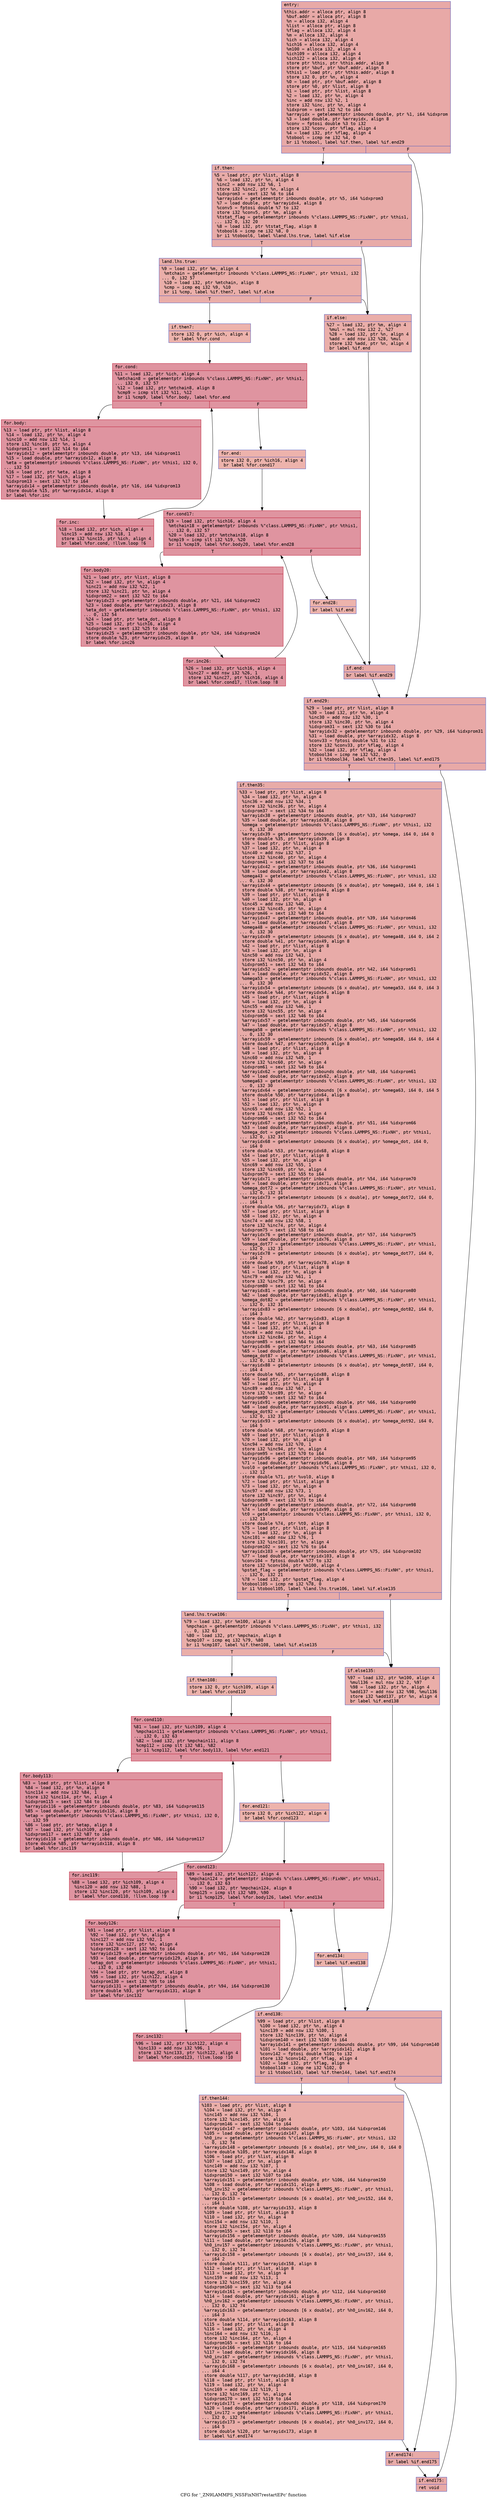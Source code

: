 digraph "CFG for '_ZN9LAMMPS_NS5FixNH7restartEPc' function" {
	label="CFG for '_ZN9LAMMPS_NS5FixNH7restartEPc' function";

	Node0x55b2c7d736d0 [shape=record,color="#3d50c3ff", style=filled, fillcolor="#ca3b3770" fontname="Courier",label="{entry:\l|  %this.addr = alloca ptr, align 8\l  %buf.addr = alloca ptr, align 8\l  %n = alloca i32, align 4\l  %list = alloca ptr, align 8\l  %flag = alloca i32, align 4\l  %m = alloca i32, align 4\l  %ich = alloca i32, align 4\l  %ich16 = alloca i32, align 4\l  %m100 = alloca i32, align 4\l  %ich109 = alloca i32, align 4\l  %ich122 = alloca i32, align 4\l  store ptr %this, ptr %this.addr, align 8\l  store ptr %buf, ptr %buf.addr, align 8\l  %this1 = load ptr, ptr %this.addr, align 8\l  store i32 0, ptr %n, align 4\l  %0 = load ptr, ptr %buf.addr, align 8\l  store ptr %0, ptr %list, align 8\l  %1 = load ptr, ptr %list, align 8\l  %2 = load i32, ptr %n, align 4\l  %inc = add nsw i32 %2, 1\l  store i32 %inc, ptr %n, align 4\l  %idxprom = sext i32 %2 to i64\l  %arrayidx = getelementptr inbounds double, ptr %1, i64 %idxprom\l  %3 = load double, ptr %arrayidx, align 8\l  %conv = fptosi double %3 to i32\l  store i32 %conv, ptr %flag, align 4\l  %4 = load i32, ptr %flag, align 4\l  %tobool = icmp ne i32 %4, 0\l  br i1 %tobool, label %if.then, label %if.end29\l|{<s0>T|<s1>F}}"];
	Node0x55b2c7d736d0:s0 -> Node0x55b2c7d77430[tooltip="entry -> if.then\nProbability 62.50%" ];
	Node0x55b2c7d736d0:s1 -> Node0x55b2c7d774a0[tooltip="entry -> if.end29\nProbability 37.50%" ];
	Node0x55b2c7d77430 [shape=record,color="#3d50c3ff", style=filled, fillcolor="#cc403a70" fontname="Courier",label="{if.then:\l|  %5 = load ptr, ptr %list, align 8\l  %6 = load i32, ptr %n, align 4\l  %inc2 = add nsw i32 %6, 1\l  store i32 %inc2, ptr %n, align 4\l  %idxprom3 = sext i32 %6 to i64\l  %arrayidx4 = getelementptr inbounds double, ptr %5, i64 %idxprom3\l  %7 = load double, ptr %arrayidx4, align 8\l  %conv5 = fptosi double %7 to i32\l  store i32 %conv5, ptr %m, align 4\l  %tstat_flag = getelementptr inbounds %\"class.LAMMPS_NS::FixNH\", ptr %this1,\l... i32 0, i32 20\l  %8 = load i32, ptr %tstat_flag, align 8\l  %tobool6 = icmp ne i32 %8, 0\l  br i1 %tobool6, label %land.lhs.true, label %if.else\l|{<s0>T|<s1>F}}"];
	Node0x55b2c7d77430:s0 -> Node0x55b2c7d77f20[tooltip="if.then -> land.lhs.true\nProbability 62.50%" ];
	Node0x55b2c7d77430:s1 -> Node0x55b2c7d77f70[tooltip="if.then -> if.else\nProbability 37.50%" ];
	Node0x55b2c7d77f20 [shape=record,color="#3d50c3ff", style=filled, fillcolor="#d0473d70" fontname="Courier",label="{land.lhs.true:\l|  %9 = load i32, ptr %m, align 4\l  %mtchain = getelementptr inbounds %\"class.LAMMPS_NS::FixNH\", ptr %this1, i32\l... 0, i32 57\l  %10 = load i32, ptr %mtchain, align 8\l  %cmp = icmp eq i32 %9, %10\l  br i1 %cmp, label %if.then7, label %if.else\l|{<s0>T|<s1>F}}"];
	Node0x55b2c7d77f20:s0 -> Node0x55b2c7d78320[tooltip="land.lhs.true -> if.then7\nProbability 50.00%" ];
	Node0x55b2c7d77f20:s1 -> Node0x55b2c7d77f70[tooltip="land.lhs.true -> if.else\nProbability 50.00%" ];
	Node0x55b2c7d78320 [shape=record,color="#3d50c3ff", style=filled, fillcolor="#d6524470" fontname="Courier",label="{if.then7:\l|  store i32 0, ptr %ich, align 4\l  br label %for.cond\l}"];
	Node0x55b2c7d78320 -> Node0x55b2c7d784f0[tooltip="if.then7 -> for.cond\nProbability 100.00%" ];
	Node0x55b2c7d784f0 [shape=record,color="#b70d28ff", style=filled, fillcolor="#b70d2870" fontname="Courier",label="{for.cond:\l|  %11 = load i32, ptr %ich, align 4\l  %mtchain8 = getelementptr inbounds %\"class.LAMMPS_NS::FixNH\", ptr %this1,\l... i32 0, i32 57\l  %12 = load i32, ptr %mtchain8, align 8\l  %cmp9 = icmp slt i32 %11, %12\l  br i1 %cmp9, label %for.body, label %for.end\l|{<s0>T|<s1>F}}"];
	Node0x55b2c7d784f0:s0 -> Node0x55b2c7d78880[tooltip="for.cond -> for.body\nProbability 96.88%" ];
	Node0x55b2c7d784f0:s1 -> Node0x55b2c7d78900[tooltip="for.cond -> for.end\nProbability 3.12%" ];
	Node0x55b2c7d78880 [shape=record,color="#b70d28ff", style=filled, fillcolor="#b70d2870" fontname="Courier",label="{for.body:\l|  %13 = load ptr, ptr %list, align 8\l  %14 = load i32, ptr %n, align 4\l  %inc10 = add nsw i32 %14, 1\l  store i32 %inc10, ptr %n, align 4\l  %idxprom11 = sext i32 %14 to i64\l  %arrayidx12 = getelementptr inbounds double, ptr %13, i64 %idxprom11\l  %15 = load double, ptr %arrayidx12, align 8\l  %eta = getelementptr inbounds %\"class.LAMMPS_NS::FixNH\", ptr %this1, i32 0,\l... i32 53\l  %16 = load ptr, ptr %eta, align 8\l  %17 = load i32, ptr %ich, align 4\l  %idxprom13 = sext i32 %17 to i64\l  %arrayidx14 = getelementptr inbounds double, ptr %16, i64 %idxprom13\l  store double %15, ptr %arrayidx14, align 8\l  br label %for.inc\l}"];
	Node0x55b2c7d78880 -> Node0x55b2c7d79250[tooltip="for.body -> for.inc\nProbability 100.00%" ];
	Node0x55b2c7d79250 [shape=record,color="#b70d28ff", style=filled, fillcolor="#b70d2870" fontname="Courier",label="{for.inc:\l|  %18 = load i32, ptr %ich, align 4\l  %inc15 = add nsw i32 %18, 1\l  store i32 %inc15, ptr %ich, align 4\l  br label %for.cond, !llvm.loop !6\l}"];
	Node0x55b2c7d79250 -> Node0x55b2c7d784f0[tooltip="for.inc -> for.cond\nProbability 100.00%" ];
	Node0x55b2c7d78900 [shape=record,color="#3d50c3ff", style=filled, fillcolor="#d6524470" fontname="Courier",label="{for.end:\l|  store i32 0, ptr %ich16, align 4\l  br label %for.cond17\l}"];
	Node0x55b2c7d78900 -> Node0x55b2c7d79760[tooltip="for.end -> for.cond17\nProbability 100.00%" ];
	Node0x55b2c7d79760 [shape=record,color="#b70d28ff", style=filled, fillcolor="#b70d2870" fontname="Courier",label="{for.cond17:\l|  %19 = load i32, ptr %ich16, align 4\l  %mtchain18 = getelementptr inbounds %\"class.LAMMPS_NS::FixNH\", ptr %this1,\l... i32 0, i32 57\l  %20 = load i32, ptr %mtchain18, align 8\l  %cmp19 = icmp slt i32 %19, %20\l  br i1 %cmp19, label %for.body20, label %for.end28\l|{<s0>T|<s1>F}}"];
	Node0x55b2c7d79760:s0 -> Node0x55b2c7d77990[tooltip="for.cond17 -> for.body20\nProbability 96.88%" ];
	Node0x55b2c7d79760:s1 -> Node0x55b2c7d77a10[tooltip="for.cond17 -> for.end28\nProbability 3.12%" ];
	Node0x55b2c7d77990 [shape=record,color="#b70d28ff", style=filled, fillcolor="#b70d2870" fontname="Courier",label="{for.body20:\l|  %21 = load ptr, ptr %list, align 8\l  %22 = load i32, ptr %n, align 4\l  %inc21 = add nsw i32 %22, 1\l  store i32 %inc21, ptr %n, align 4\l  %idxprom22 = sext i32 %22 to i64\l  %arrayidx23 = getelementptr inbounds double, ptr %21, i64 %idxprom22\l  %23 = load double, ptr %arrayidx23, align 8\l  %eta_dot = getelementptr inbounds %\"class.LAMMPS_NS::FixNH\", ptr %this1, i32\l... 0, i32 54\l  %24 = load ptr, ptr %eta_dot, align 8\l  %25 = load i32, ptr %ich16, align 4\l  %idxprom24 = sext i32 %25 to i64\l  %arrayidx25 = getelementptr inbounds double, ptr %24, i64 %idxprom24\l  store double %23, ptr %arrayidx25, align 8\l  br label %for.inc26\l}"];
	Node0x55b2c7d77990 -> Node0x55b2c7d7a7d0[tooltip="for.body20 -> for.inc26\nProbability 100.00%" ];
	Node0x55b2c7d7a7d0 [shape=record,color="#b70d28ff", style=filled, fillcolor="#b70d2870" fontname="Courier",label="{for.inc26:\l|  %26 = load i32, ptr %ich16, align 4\l  %inc27 = add nsw i32 %26, 1\l  store i32 %inc27, ptr %ich16, align 4\l  br label %for.cond17, !llvm.loop !8\l}"];
	Node0x55b2c7d7a7d0 -> Node0x55b2c7d79760[tooltip="for.inc26 -> for.cond17\nProbability 100.00%" ];
	Node0x55b2c7d77a10 [shape=record,color="#3d50c3ff", style=filled, fillcolor="#d6524470" fontname="Courier",label="{for.end28:\l|  br label %if.end\l}"];
	Node0x55b2c7d77a10 -> Node0x55b2c7d7ac50[tooltip="for.end28 -> if.end\nProbability 100.00%" ];
	Node0x55b2c7d77f70 [shape=record,color="#3d50c3ff", style=filled, fillcolor="#d0473d70" fontname="Courier",label="{if.else:\l|  %27 = load i32, ptr %m, align 4\l  %mul = mul nsw i32 2, %27\l  %28 = load i32, ptr %n, align 4\l  %add = add nsw i32 %28, %mul\l  store i32 %add, ptr %n, align 4\l  br label %if.end\l}"];
	Node0x55b2c7d77f70 -> Node0x55b2c7d7ac50[tooltip="if.else -> if.end\nProbability 100.00%" ];
	Node0x55b2c7d7ac50 [shape=record,color="#3d50c3ff", style=filled, fillcolor="#cc403a70" fontname="Courier",label="{if.end:\l|  br label %if.end29\l}"];
	Node0x55b2c7d7ac50 -> Node0x55b2c7d774a0[tooltip="if.end -> if.end29\nProbability 100.00%" ];
	Node0x55b2c7d774a0 [shape=record,color="#3d50c3ff", style=filled, fillcolor="#ca3b3770" fontname="Courier",label="{if.end29:\l|  %29 = load ptr, ptr %list, align 8\l  %30 = load i32, ptr %n, align 4\l  %inc30 = add nsw i32 %30, 1\l  store i32 %inc30, ptr %n, align 4\l  %idxprom31 = sext i32 %30 to i64\l  %arrayidx32 = getelementptr inbounds double, ptr %29, i64 %idxprom31\l  %31 = load double, ptr %arrayidx32, align 8\l  %conv33 = fptosi double %31 to i32\l  store i32 %conv33, ptr %flag, align 4\l  %32 = load i32, ptr %flag, align 4\l  %tobool34 = icmp ne i32 %32, 0\l  br i1 %tobool34, label %if.then35, label %if.end175\l|{<s0>T|<s1>F}}"];
	Node0x55b2c7d774a0:s0 -> Node0x55b2c7d7b7c0[tooltip="if.end29 -> if.then35\nProbability 62.50%" ];
	Node0x55b2c7d774a0:s1 -> Node0x55b2c7d7b840[tooltip="if.end29 -> if.end175\nProbability 37.50%" ];
	Node0x55b2c7d7b7c0 [shape=record,color="#3d50c3ff", style=filled, fillcolor="#cc403a70" fontname="Courier",label="{if.then35:\l|  %33 = load ptr, ptr %list, align 8\l  %34 = load i32, ptr %n, align 4\l  %inc36 = add nsw i32 %34, 1\l  store i32 %inc36, ptr %n, align 4\l  %idxprom37 = sext i32 %34 to i64\l  %arrayidx38 = getelementptr inbounds double, ptr %33, i64 %idxprom37\l  %35 = load double, ptr %arrayidx38, align 8\l  %omega = getelementptr inbounds %\"class.LAMMPS_NS::FixNH\", ptr %this1, i32\l... 0, i32 30\l  %arrayidx39 = getelementptr inbounds [6 x double], ptr %omega, i64 0, i64 0\l  store double %35, ptr %arrayidx39, align 8\l  %36 = load ptr, ptr %list, align 8\l  %37 = load i32, ptr %n, align 4\l  %inc40 = add nsw i32 %37, 1\l  store i32 %inc40, ptr %n, align 4\l  %idxprom41 = sext i32 %37 to i64\l  %arrayidx42 = getelementptr inbounds double, ptr %36, i64 %idxprom41\l  %38 = load double, ptr %arrayidx42, align 8\l  %omega43 = getelementptr inbounds %\"class.LAMMPS_NS::FixNH\", ptr %this1, i32\l... 0, i32 30\l  %arrayidx44 = getelementptr inbounds [6 x double], ptr %omega43, i64 0, i64 1\l  store double %38, ptr %arrayidx44, align 8\l  %39 = load ptr, ptr %list, align 8\l  %40 = load i32, ptr %n, align 4\l  %inc45 = add nsw i32 %40, 1\l  store i32 %inc45, ptr %n, align 4\l  %idxprom46 = sext i32 %40 to i64\l  %arrayidx47 = getelementptr inbounds double, ptr %39, i64 %idxprom46\l  %41 = load double, ptr %arrayidx47, align 8\l  %omega48 = getelementptr inbounds %\"class.LAMMPS_NS::FixNH\", ptr %this1, i32\l... 0, i32 30\l  %arrayidx49 = getelementptr inbounds [6 x double], ptr %omega48, i64 0, i64 2\l  store double %41, ptr %arrayidx49, align 8\l  %42 = load ptr, ptr %list, align 8\l  %43 = load i32, ptr %n, align 4\l  %inc50 = add nsw i32 %43, 1\l  store i32 %inc50, ptr %n, align 4\l  %idxprom51 = sext i32 %43 to i64\l  %arrayidx52 = getelementptr inbounds double, ptr %42, i64 %idxprom51\l  %44 = load double, ptr %arrayidx52, align 8\l  %omega53 = getelementptr inbounds %\"class.LAMMPS_NS::FixNH\", ptr %this1, i32\l... 0, i32 30\l  %arrayidx54 = getelementptr inbounds [6 x double], ptr %omega53, i64 0, i64 3\l  store double %44, ptr %arrayidx54, align 8\l  %45 = load ptr, ptr %list, align 8\l  %46 = load i32, ptr %n, align 4\l  %inc55 = add nsw i32 %46, 1\l  store i32 %inc55, ptr %n, align 4\l  %idxprom56 = sext i32 %46 to i64\l  %arrayidx57 = getelementptr inbounds double, ptr %45, i64 %idxprom56\l  %47 = load double, ptr %arrayidx57, align 8\l  %omega58 = getelementptr inbounds %\"class.LAMMPS_NS::FixNH\", ptr %this1, i32\l... 0, i32 30\l  %arrayidx59 = getelementptr inbounds [6 x double], ptr %omega58, i64 0, i64 4\l  store double %47, ptr %arrayidx59, align 8\l  %48 = load ptr, ptr %list, align 8\l  %49 = load i32, ptr %n, align 4\l  %inc60 = add nsw i32 %49, 1\l  store i32 %inc60, ptr %n, align 4\l  %idxprom61 = sext i32 %49 to i64\l  %arrayidx62 = getelementptr inbounds double, ptr %48, i64 %idxprom61\l  %50 = load double, ptr %arrayidx62, align 8\l  %omega63 = getelementptr inbounds %\"class.LAMMPS_NS::FixNH\", ptr %this1, i32\l... 0, i32 30\l  %arrayidx64 = getelementptr inbounds [6 x double], ptr %omega63, i64 0, i64 5\l  store double %50, ptr %arrayidx64, align 8\l  %51 = load ptr, ptr %list, align 8\l  %52 = load i32, ptr %n, align 4\l  %inc65 = add nsw i32 %52, 1\l  store i32 %inc65, ptr %n, align 4\l  %idxprom66 = sext i32 %52 to i64\l  %arrayidx67 = getelementptr inbounds double, ptr %51, i64 %idxprom66\l  %53 = load double, ptr %arrayidx67, align 8\l  %omega_dot = getelementptr inbounds %\"class.LAMMPS_NS::FixNH\", ptr %this1,\l... i32 0, i32 31\l  %arrayidx68 = getelementptr inbounds [6 x double], ptr %omega_dot, i64 0,\l... i64 0\l  store double %53, ptr %arrayidx68, align 8\l  %54 = load ptr, ptr %list, align 8\l  %55 = load i32, ptr %n, align 4\l  %inc69 = add nsw i32 %55, 1\l  store i32 %inc69, ptr %n, align 4\l  %idxprom70 = sext i32 %55 to i64\l  %arrayidx71 = getelementptr inbounds double, ptr %54, i64 %idxprom70\l  %56 = load double, ptr %arrayidx71, align 8\l  %omega_dot72 = getelementptr inbounds %\"class.LAMMPS_NS::FixNH\", ptr %this1,\l... i32 0, i32 31\l  %arrayidx73 = getelementptr inbounds [6 x double], ptr %omega_dot72, i64 0,\l... i64 1\l  store double %56, ptr %arrayidx73, align 8\l  %57 = load ptr, ptr %list, align 8\l  %58 = load i32, ptr %n, align 4\l  %inc74 = add nsw i32 %58, 1\l  store i32 %inc74, ptr %n, align 4\l  %idxprom75 = sext i32 %58 to i64\l  %arrayidx76 = getelementptr inbounds double, ptr %57, i64 %idxprom75\l  %59 = load double, ptr %arrayidx76, align 8\l  %omega_dot77 = getelementptr inbounds %\"class.LAMMPS_NS::FixNH\", ptr %this1,\l... i32 0, i32 31\l  %arrayidx78 = getelementptr inbounds [6 x double], ptr %omega_dot77, i64 0,\l... i64 2\l  store double %59, ptr %arrayidx78, align 8\l  %60 = load ptr, ptr %list, align 8\l  %61 = load i32, ptr %n, align 4\l  %inc79 = add nsw i32 %61, 1\l  store i32 %inc79, ptr %n, align 4\l  %idxprom80 = sext i32 %61 to i64\l  %arrayidx81 = getelementptr inbounds double, ptr %60, i64 %idxprom80\l  %62 = load double, ptr %arrayidx81, align 8\l  %omega_dot82 = getelementptr inbounds %\"class.LAMMPS_NS::FixNH\", ptr %this1,\l... i32 0, i32 31\l  %arrayidx83 = getelementptr inbounds [6 x double], ptr %omega_dot82, i64 0,\l... i64 3\l  store double %62, ptr %arrayidx83, align 8\l  %63 = load ptr, ptr %list, align 8\l  %64 = load i32, ptr %n, align 4\l  %inc84 = add nsw i32 %64, 1\l  store i32 %inc84, ptr %n, align 4\l  %idxprom85 = sext i32 %64 to i64\l  %arrayidx86 = getelementptr inbounds double, ptr %63, i64 %idxprom85\l  %65 = load double, ptr %arrayidx86, align 8\l  %omega_dot87 = getelementptr inbounds %\"class.LAMMPS_NS::FixNH\", ptr %this1,\l... i32 0, i32 31\l  %arrayidx88 = getelementptr inbounds [6 x double], ptr %omega_dot87, i64 0,\l... i64 4\l  store double %65, ptr %arrayidx88, align 8\l  %66 = load ptr, ptr %list, align 8\l  %67 = load i32, ptr %n, align 4\l  %inc89 = add nsw i32 %67, 1\l  store i32 %inc89, ptr %n, align 4\l  %idxprom90 = sext i32 %67 to i64\l  %arrayidx91 = getelementptr inbounds double, ptr %66, i64 %idxprom90\l  %68 = load double, ptr %arrayidx91, align 8\l  %omega_dot92 = getelementptr inbounds %\"class.LAMMPS_NS::FixNH\", ptr %this1,\l... i32 0, i32 31\l  %arrayidx93 = getelementptr inbounds [6 x double], ptr %omega_dot92, i64 0,\l... i64 5\l  store double %68, ptr %arrayidx93, align 8\l  %69 = load ptr, ptr %list, align 8\l  %70 = load i32, ptr %n, align 4\l  %inc94 = add nsw i32 %70, 1\l  store i32 %inc94, ptr %n, align 4\l  %idxprom95 = sext i32 %70 to i64\l  %arrayidx96 = getelementptr inbounds double, ptr %69, i64 %idxprom95\l  %71 = load double, ptr %arrayidx96, align 8\l  %vol0 = getelementptr inbounds %\"class.LAMMPS_NS::FixNH\", ptr %this1, i32 0,\l... i32 12\l  store double %71, ptr %vol0, align 8\l  %72 = load ptr, ptr %list, align 8\l  %73 = load i32, ptr %n, align 4\l  %inc97 = add nsw i32 %73, 1\l  store i32 %inc97, ptr %n, align 4\l  %idxprom98 = sext i32 %73 to i64\l  %arrayidx99 = getelementptr inbounds double, ptr %72, i64 %idxprom98\l  %74 = load double, ptr %arrayidx99, align 8\l  %t0 = getelementptr inbounds %\"class.LAMMPS_NS::FixNH\", ptr %this1, i32 0,\l... i32 13\l  store double %74, ptr %t0, align 8\l  %75 = load ptr, ptr %list, align 8\l  %76 = load i32, ptr %n, align 4\l  %inc101 = add nsw i32 %76, 1\l  store i32 %inc101, ptr %n, align 4\l  %idxprom102 = sext i32 %76 to i64\l  %arrayidx103 = getelementptr inbounds double, ptr %75, i64 %idxprom102\l  %77 = load double, ptr %arrayidx103, align 8\l  %conv104 = fptosi double %77 to i32\l  store i32 %conv104, ptr %m100, align 4\l  %pstat_flag = getelementptr inbounds %\"class.LAMMPS_NS::FixNH\", ptr %this1,\l... i32 0, i32 21\l  %78 = load i32, ptr %pstat_flag, align 4\l  %tobool105 = icmp ne i32 %78, 0\l  br i1 %tobool105, label %land.lhs.true106, label %if.else135\l|{<s0>T|<s1>F}}"];
	Node0x55b2c7d7b7c0:s0 -> Node0x55b2c7d82b80[tooltip="if.then35 -> land.lhs.true106\nProbability 62.50%" ];
	Node0x55b2c7d7b7c0:s1 -> Node0x55b2c7d82c20[tooltip="if.then35 -> if.else135\nProbability 37.50%" ];
	Node0x55b2c7d82b80 [shape=record,color="#3d50c3ff", style=filled, fillcolor="#d0473d70" fontname="Courier",label="{land.lhs.true106:\l|  %79 = load i32, ptr %m100, align 4\l  %mpchain = getelementptr inbounds %\"class.LAMMPS_NS::FixNH\", ptr %this1, i32\l... 0, i32 63\l  %80 = load i32, ptr %mpchain, align 8\l  %cmp107 = icmp eq i32 %79, %80\l  br i1 %cmp107, label %if.then108, label %if.else135\l|{<s0>T|<s1>F}}"];
	Node0x55b2c7d82b80:s0 -> Node0x55b2c7d82ff0[tooltip="land.lhs.true106 -> if.then108\nProbability 50.00%" ];
	Node0x55b2c7d82b80:s1 -> Node0x55b2c7d82c20[tooltip="land.lhs.true106 -> if.else135\nProbability 50.00%" ];
	Node0x55b2c7d82ff0 [shape=record,color="#3d50c3ff", style=filled, fillcolor="#d6524470" fontname="Courier",label="{if.then108:\l|  store i32 0, ptr %ich109, align 4\l  br label %for.cond110\l}"];
	Node0x55b2c7d82ff0 -> Node0x55b2c7d83190[tooltip="if.then108 -> for.cond110\nProbability 100.00%" ];
	Node0x55b2c7d83190 [shape=record,color="#b70d28ff", style=filled, fillcolor="#b70d2870" fontname="Courier",label="{for.cond110:\l|  %81 = load i32, ptr %ich109, align 4\l  %mpchain111 = getelementptr inbounds %\"class.LAMMPS_NS::FixNH\", ptr %this1,\l... i32 0, i32 63\l  %82 = load i32, ptr %mpchain111, align 8\l  %cmp112 = icmp slt i32 %81, %82\l  br i1 %cmp112, label %for.body113, label %for.end121\l|{<s0>T|<s1>F}}"];
	Node0x55b2c7d83190:s0 -> Node0x55b2c7d834f0[tooltip="for.cond110 -> for.body113\nProbability 96.88%" ];
	Node0x55b2c7d83190:s1 -> Node0x55b2c7d83570[tooltip="for.cond110 -> for.end121\nProbability 3.12%" ];
	Node0x55b2c7d834f0 [shape=record,color="#b70d28ff", style=filled, fillcolor="#b70d2870" fontname="Courier",label="{for.body113:\l|  %83 = load ptr, ptr %list, align 8\l  %84 = load i32, ptr %n, align 4\l  %inc114 = add nsw i32 %84, 1\l  store i32 %inc114, ptr %n, align 4\l  %idxprom115 = sext i32 %84 to i64\l  %arrayidx116 = getelementptr inbounds double, ptr %83, i64 %idxprom115\l  %85 = load double, ptr %arrayidx116, align 8\l  %etap = getelementptr inbounds %\"class.LAMMPS_NS::FixNH\", ptr %this1, i32 0,\l... i32 59\l  %86 = load ptr, ptr %etap, align 8\l  %87 = load i32, ptr %ich109, align 4\l  %idxprom117 = sext i32 %87 to i64\l  %arrayidx118 = getelementptr inbounds double, ptr %86, i64 %idxprom117\l  store double %85, ptr %arrayidx118, align 8\l  br label %for.inc119\l}"];
	Node0x55b2c7d834f0 -> Node0x55b2c7d83ed0[tooltip="for.body113 -> for.inc119\nProbability 100.00%" ];
	Node0x55b2c7d83ed0 [shape=record,color="#b70d28ff", style=filled, fillcolor="#b70d2870" fontname="Courier",label="{for.inc119:\l|  %88 = load i32, ptr %ich109, align 4\l  %inc120 = add nsw i32 %88, 1\l  store i32 %inc120, ptr %ich109, align 4\l  br label %for.cond110, !llvm.loop !9\l}"];
	Node0x55b2c7d83ed0 -> Node0x55b2c7d83190[tooltip="for.inc119 -> for.cond110\nProbability 100.00%" ];
	Node0x55b2c7d83570 [shape=record,color="#3d50c3ff", style=filled, fillcolor="#d6524470" fontname="Courier",label="{for.end121:\l|  store i32 0, ptr %ich122, align 4\l  br label %for.cond123\l}"];
	Node0x55b2c7d83570 -> Node0x55b2c7d843f0[tooltip="for.end121 -> for.cond123\nProbability 100.00%" ];
	Node0x55b2c7d843f0 [shape=record,color="#b70d28ff", style=filled, fillcolor="#b70d2870" fontname="Courier",label="{for.cond123:\l|  %89 = load i32, ptr %ich122, align 4\l  %mpchain124 = getelementptr inbounds %\"class.LAMMPS_NS::FixNH\", ptr %this1,\l... i32 0, i32 63\l  %90 = load i32, ptr %mpchain124, align 8\l  %cmp125 = icmp slt i32 %89, %90\l  br i1 %cmp125, label %for.body126, label %for.end134\l|{<s0>T|<s1>F}}"];
	Node0x55b2c7d843f0:s0 -> Node0x55b2c7d84780[tooltip="for.cond123 -> for.body126\nProbability 96.88%" ];
	Node0x55b2c7d843f0:s1 -> Node0x55b2c7d84800[tooltip="for.cond123 -> for.end134\nProbability 3.12%" ];
	Node0x55b2c7d84780 [shape=record,color="#b70d28ff", style=filled, fillcolor="#b70d2870" fontname="Courier",label="{for.body126:\l|  %91 = load ptr, ptr %list, align 8\l  %92 = load i32, ptr %n, align 4\l  %inc127 = add nsw i32 %92, 1\l  store i32 %inc127, ptr %n, align 4\l  %idxprom128 = sext i32 %92 to i64\l  %arrayidx129 = getelementptr inbounds double, ptr %91, i64 %idxprom128\l  %93 = load double, ptr %arrayidx129, align 8\l  %etap_dot = getelementptr inbounds %\"class.LAMMPS_NS::FixNH\", ptr %this1,\l... i32 0, i32 60\l  %94 = load ptr, ptr %etap_dot, align 8\l  %95 = load i32, ptr %ich122, align 4\l  %idxprom130 = sext i32 %95 to i64\l  %arrayidx131 = getelementptr inbounds double, ptr %94, i64 %idxprom130\l  store double %93, ptr %arrayidx131, align 8\l  br label %for.inc132\l}"];
	Node0x55b2c7d84780 -> Node0x55b2c7d7da80[tooltip="for.body126 -> for.inc132\nProbability 100.00%" ];
	Node0x55b2c7d7da80 [shape=record,color="#b70d28ff", style=filled, fillcolor="#b70d2870" fontname="Courier",label="{for.inc132:\l|  %96 = load i32, ptr %ich122, align 4\l  %inc133 = add nsw i32 %96, 1\l  store i32 %inc133, ptr %ich122, align 4\l  br label %for.cond123, !llvm.loop !10\l}"];
	Node0x55b2c7d7da80 -> Node0x55b2c7d843f0[tooltip="for.inc132 -> for.cond123\nProbability 100.00%" ];
	Node0x55b2c7d84800 [shape=record,color="#3d50c3ff", style=filled, fillcolor="#d6524470" fontname="Courier",label="{for.end134:\l|  br label %if.end138\l}"];
	Node0x55b2c7d84800 -> Node0x55b2c7d7df00[tooltip="for.end134 -> if.end138\nProbability 100.00%" ];
	Node0x55b2c7d82c20 [shape=record,color="#3d50c3ff", style=filled, fillcolor="#d0473d70" fontname="Courier",label="{if.else135:\l|  %97 = load i32, ptr %m100, align 4\l  %mul136 = mul nsw i32 2, %97\l  %98 = load i32, ptr %n, align 4\l  %add137 = add nsw i32 %98, %mul136\l  store i32 %add137, ptr %n, align 4\l  br label %if.end138\l}"];
	Node0x55b2c7d82c20 -> Node0x55b2c7d7df00[tooltip="if.else135 -> if.end138\nProbability 100.00%" ];
	Node0x55b2c7d7df00 [shape=record,color="#3d50c3ff", style=filled, fillcolor="#cc403a70" fontname="Courier",label="{if.end138:\l|  %99 = load ptr, ptr %list, align 8\l  %100 = load i32, ptr %n, align 4\l  %inc139 = add nsw i32 %100, 1\l  store i32 %inc139, ptr %n, align 4\l  %idxprom140 = sext i32 %100 to i64\l  %arrayidx141 = getelementptr inbounds double, ptr %99, i64 %idxprom140\l  %101 = load double, ptr %arrayidx141, align 8\l  %conv142 = fptosi double %101 to i32\l  store i32 %conv142, ptr %flag, align 4\l  %102 = load i32, ptr %flag, align 4\l  %tobool143 = icmp ne i32 %102, 0\l  br i1 %tobool143, label %if.then144, label %if.end174\l|{<s0>T|<s1>F}}"];
	Node0x55b2c7d7df00:s0 -> Node0x55b2c7d86910[tooltip="if.end138 -> if.then144\nProbability 62.50%" ];
	Node0x55b2c7d7df00:s1 -> Node0x55b2c7d86990[tooltip="if.end138 -> if.end174\nProbability 37.50%" ];
	Node0x55b2c7d86910 [shape=record,color="#3d50c3ff", style=filled, fillcolor="#d0473d70" fontname="Courier",label="{if.then144:\l|  %103 = load ptr, ptr %list, align 8\l  %104 = load i32, ptr %n, align 4\l  %inc145 = add nsw i32 %104, 1\l  store i32 %inc145, ptr %n, align 4\l  %idxprom146 = sext i32 %104 to i64\l  %arrayidx147 = getelementptr inbounds double, ptr %103, i64 %idxprom146\l  %105 = load double, ptr %arrayidx147, align 8\l  %h0_inv = getelementptr inbounds %\"class.LAMMPS_NS::FixNH\", ptr %this1, i32\l... 0, i32 74\l  %arrayidx148 = getelementptr inbounds [6 x double], ptr %h0_inv, i64 0, i64 0\l  store double %105, ptr %arrayidx148, align 8\l  %106 = load ptr, ptr %list, align 8\l  %107 = load i32, ptr %n, align 4\l  %inc149 = add nsw i32 %107, 1\l  store i32 %inc149, ptr %n, align 4\l  %idxprom150 = sext i32 %107 to i64\l  %arrayidx151 = getelementptr inbounds double, ptr %106, i64 %idxprom150\l  %108 = load double, ptr %arrayidx151, align 8\l  %h0_inv152 = getelementptr inbounds %\"class.LAMMPS_NS::FixNH\", ptr %this1,\l... i32 0, i32 74\l  %arrayidx153 = getelementptr inbounds [6 x double], ptr %h0_inv152, i64 0,\l... i64 1\l  store double %108, ptr %arrayidx153, align 8\l  %109 = load ptr, ptr %list, align 8\l  %110 = load i32, ptr %n, align 4\l  %inc154 = add nsw i32 %110, 1\l  store i32 %inc154, ptr %n, align 4\l  %idxprom155 = sext i32 %110 to i64\l  %arrayidx156 = getelementptr inbounds double, ptr %109, i64 %idxprom155\l  %111 = load double, ptr %arrayidx156, align 8\l  %h0_inv157 = getelementptr inbounds %\"class.LAMMPS_NS::FixNH\", ptr %this1,\l... i32 0, i32 74\l  %arrayidx158 = getelementptr inbounds [6 x double], ptr %h0_inv157, i64 0,\l... i64 2\l  store double %111, ptr %arrayidx158, align 8\l  %112 = load ptr, ptr %list, align 8\l  %113 = load i32, ptr %n, align 4\l  %inc159 = add nsw i32 %113, 1\l  store i32 %inc159, ptr %n, align 4\l  %idxprom160 = sext i32 %113 to i64\l  %arrayidx161 = getelementptr inbounds double, ptr %112, i64 %idxprom160\l  %114 = load double, ptr %arrayidx161, align 8\l  %h0_inv162 = getelementptr inbounds %\"class.LAMMPS_NS::FixNH\", ptr %this1,\l... i32 0, i32 74\l  %arrayidx163 = getelementptr inbounds [6 x double], ptr %h0_inv162, i64 0,\l... i64 3\l  store double %114, ptr %arrayidx163, align 8\l  %115 = load ptr, ptr %list, align 8\l  %116 = load i32, ptr %n, align 4\l  %inc164 = add nsw i32 %116, 1\l  store i32 %inc164, ptr %n, align 4\l  %idxprom165 = sext i32 %116 to i64\l  %arrayidx166 = getelementptr inbounds double, ptr %115, i64 %idxprom165\l  %117 = load double, ptr %arrayidx166, align 8\l  %h0_inv167 = getelementptr inbounds %\"class.LAMMPS_NS::FixNH\", ptr %this1,\l... i32 0, i32 74\l  %arrayidx168 = getelementptr inbounds [6 x double], ptr %h0_inv167, i64 0,\l... i64 4\l  store double %117, ptr %arrayidx168, align 8\l  %118 = load ptr, ptr %list, align 8\l  %119 = load i32, ptr %n, align 4\l  %inc169 = add nsw i32 %119, 1\l  store i32 %inc169, ptr %n, align 4\l  %idxprom170 = sext i32 %119 to i64\l  %arrayidx171 = getelementptr inbounds double, ptr %118, i64 %idxprom170\l  %120 = load double, ptr %arrayidx171, align 8\l  %h0_inv172 = getelementptr inbounds %\"class.LAMMPS_NS::FixNH\", ptr %this1,\l... i32 0, i32 74\l  %arrayidx173 = getelementptr inbounds [6 x double], ptr %h0_inv172, i64 0,\l... i64 5\l  store double %120, ptr %arrayidx173, align 8\l  br label %if.end174\l}"];
	Node0x55b2c7d86910 -> Node0x55b2c7d86990[tooltip="if.then144 -> if.end174\nProbability 100.00%" ];
	Node0x55b2c7d86990 [shape=record,color="#3d50c3ff", style=filled, fillcolor="#cc403a70" fontname="Courier",label="{if.end174:\l|  br label %if.end175\l}"];
	Node0x55b2c7d86990 -> Node0x55b2c7d7b840[tooltip="if.end174 -> if.end175\nProbability 100.00%" ];
	Node0x55b2c7d7b840 [shape=record,color="#3d50c3ff", style=filled, fillcolor="#ca3b3770" fontname="Courier",label="{if.end175:\l|  ret void\l}"];
}
